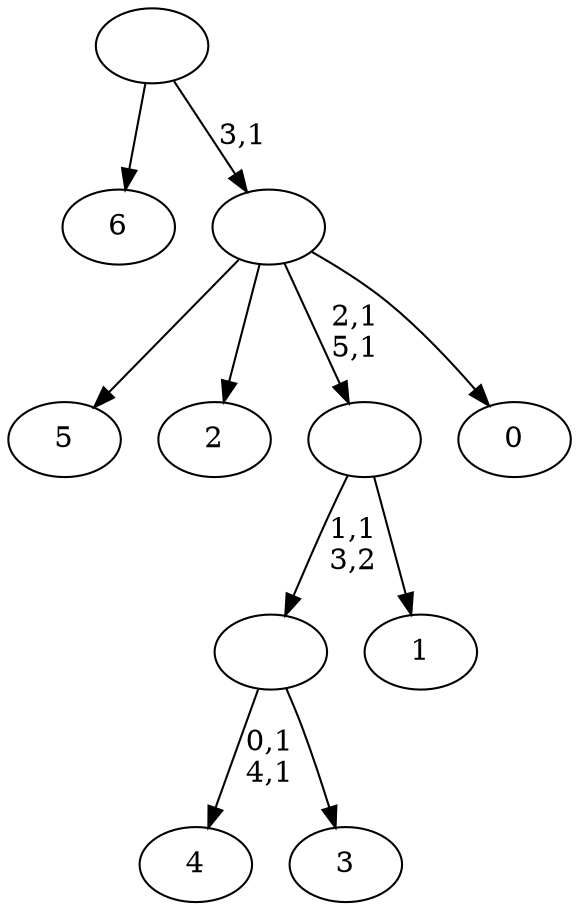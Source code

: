 digraph T {
	13 [label="6"]
	12 [label="5"]
	11 [label="4"]
	8 [label="3"]
	7 [label=""]
	6 [label="2"]
	5 [label="1"]
	4 [label=""]
	2 [label="0"]
	1 [label=""]
	0 [label=""]
	7 -> 11 [label="0,1\n4,1"]
	7 -> 8 [label=""]
	4 -> 7 [label="1,1\n3,2"]
	4 -> 5 [label=""]
	1 -> 4 [label="2,1\n5,1"]
	1 -> 12 [label=""]
	1 -> 6 [label=""]
	1 -> 2 [label=""]
	0 -> 13 [label=""]
	0 -> 1 [label="3,1"]
}
